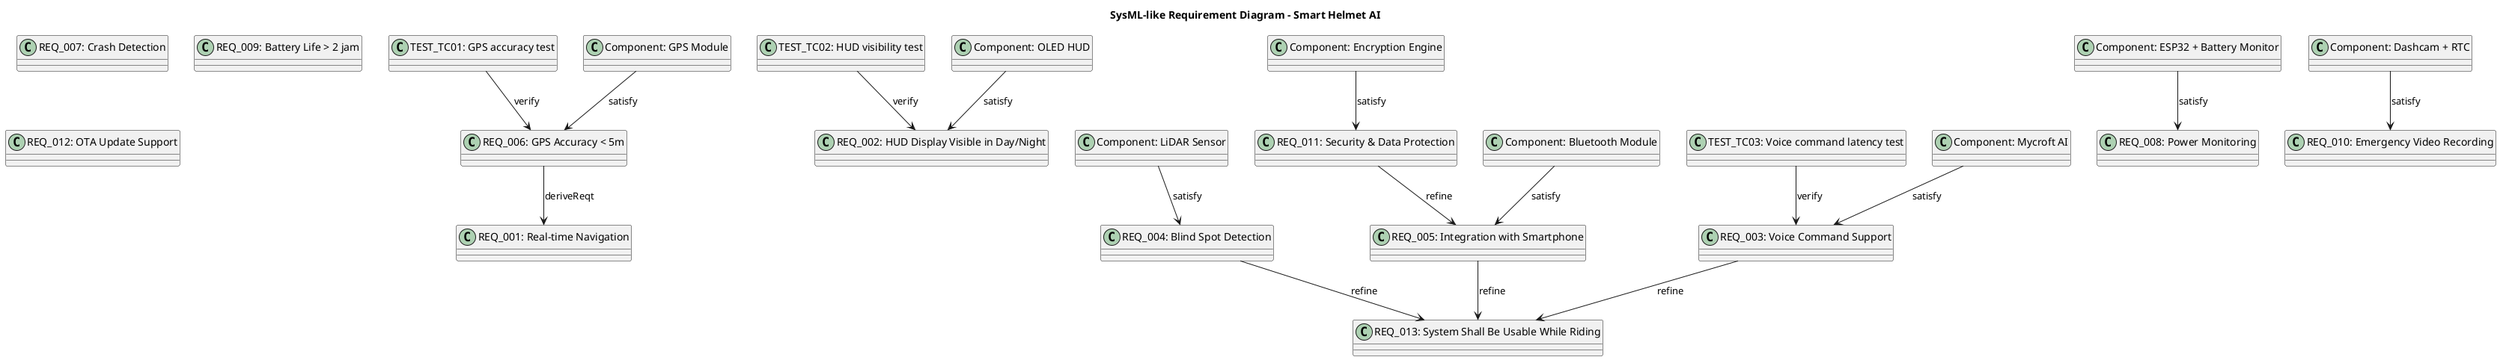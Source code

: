 @startuml
title SysML-like Requirement Diagram – Smart Helmet AI

' Requirements
class "REQ_001: Real-time Navigation" as REQ1
class "REQ_002: HUD Display Visible in Day/Night" as REQ2
class "REQ_003: Voice Command Support" as REQ3
class "REQ_004: Blind Spot Detection" as REQ4
class "REQ_005: Integration with Smartphone" as REQ5
class "REQ_006: GPS Accuracy < 5m" as REQ6
class "REQ_007: Crash Detection" as REQ7
class "REQ_008: Power Monitoring" as REQ8
class "REQ_009: Battery Life > 2 jam" as REQ9
class "REQ_010: Emergency Video Recording" as REQ10
class "REQ_011: Security & Data Protection" as REQ11
class "REQ_012: OTA Update Support" as REQ12
class "REQ_013: System Shall Be Usable While Riding" as REQ13

' Test Cases
class "TEST_TC01: GPS accuracy test" as TC1
class "TEST_TC02: HUD visibility test" as TC2
class "TEST_TC03: Voice command latency test" as TC3

' Components
class "Component: GPS Module" as GPS
class "Component: LiDAR Sensor" as LIDAR
class "Component: Mycroft AI" as AI
class "Component: OLED HUD" as HUD
class "Component: ESP32 + Battery Monitor" as PWR
class "Component: Dashcam + RTC" as CAM
class "Component: Bluetooth Module" as BT
class "Component: Encryption Engine" as ENC

' Relationships
REQ6 --> REQ1 : deriveReqt
REQ4 --> REQ13 : refine
REQ3 --> REQ13 : refine
REQ5 --> REQ13 : refine
REQ11 --> REQ5 : refine

' Satisfy relations
GPS --> REQ6 : satisfy
LIDAR --> REQ4 : satisfy
AI --> REQ3 : satisfy
HUD --> REQ2 : satisfy
PWR --> REQ8 : satisfy
CAM --> REQ10 : satisfy
BT --> REQ5 : satisfy
ENC --> REQ11 : satisfy

' Verify relations
TC1 --> REQ6 : verify
TC2 --> REQ2 : verify
TC3 --> REQ3 : verify

@enduml
